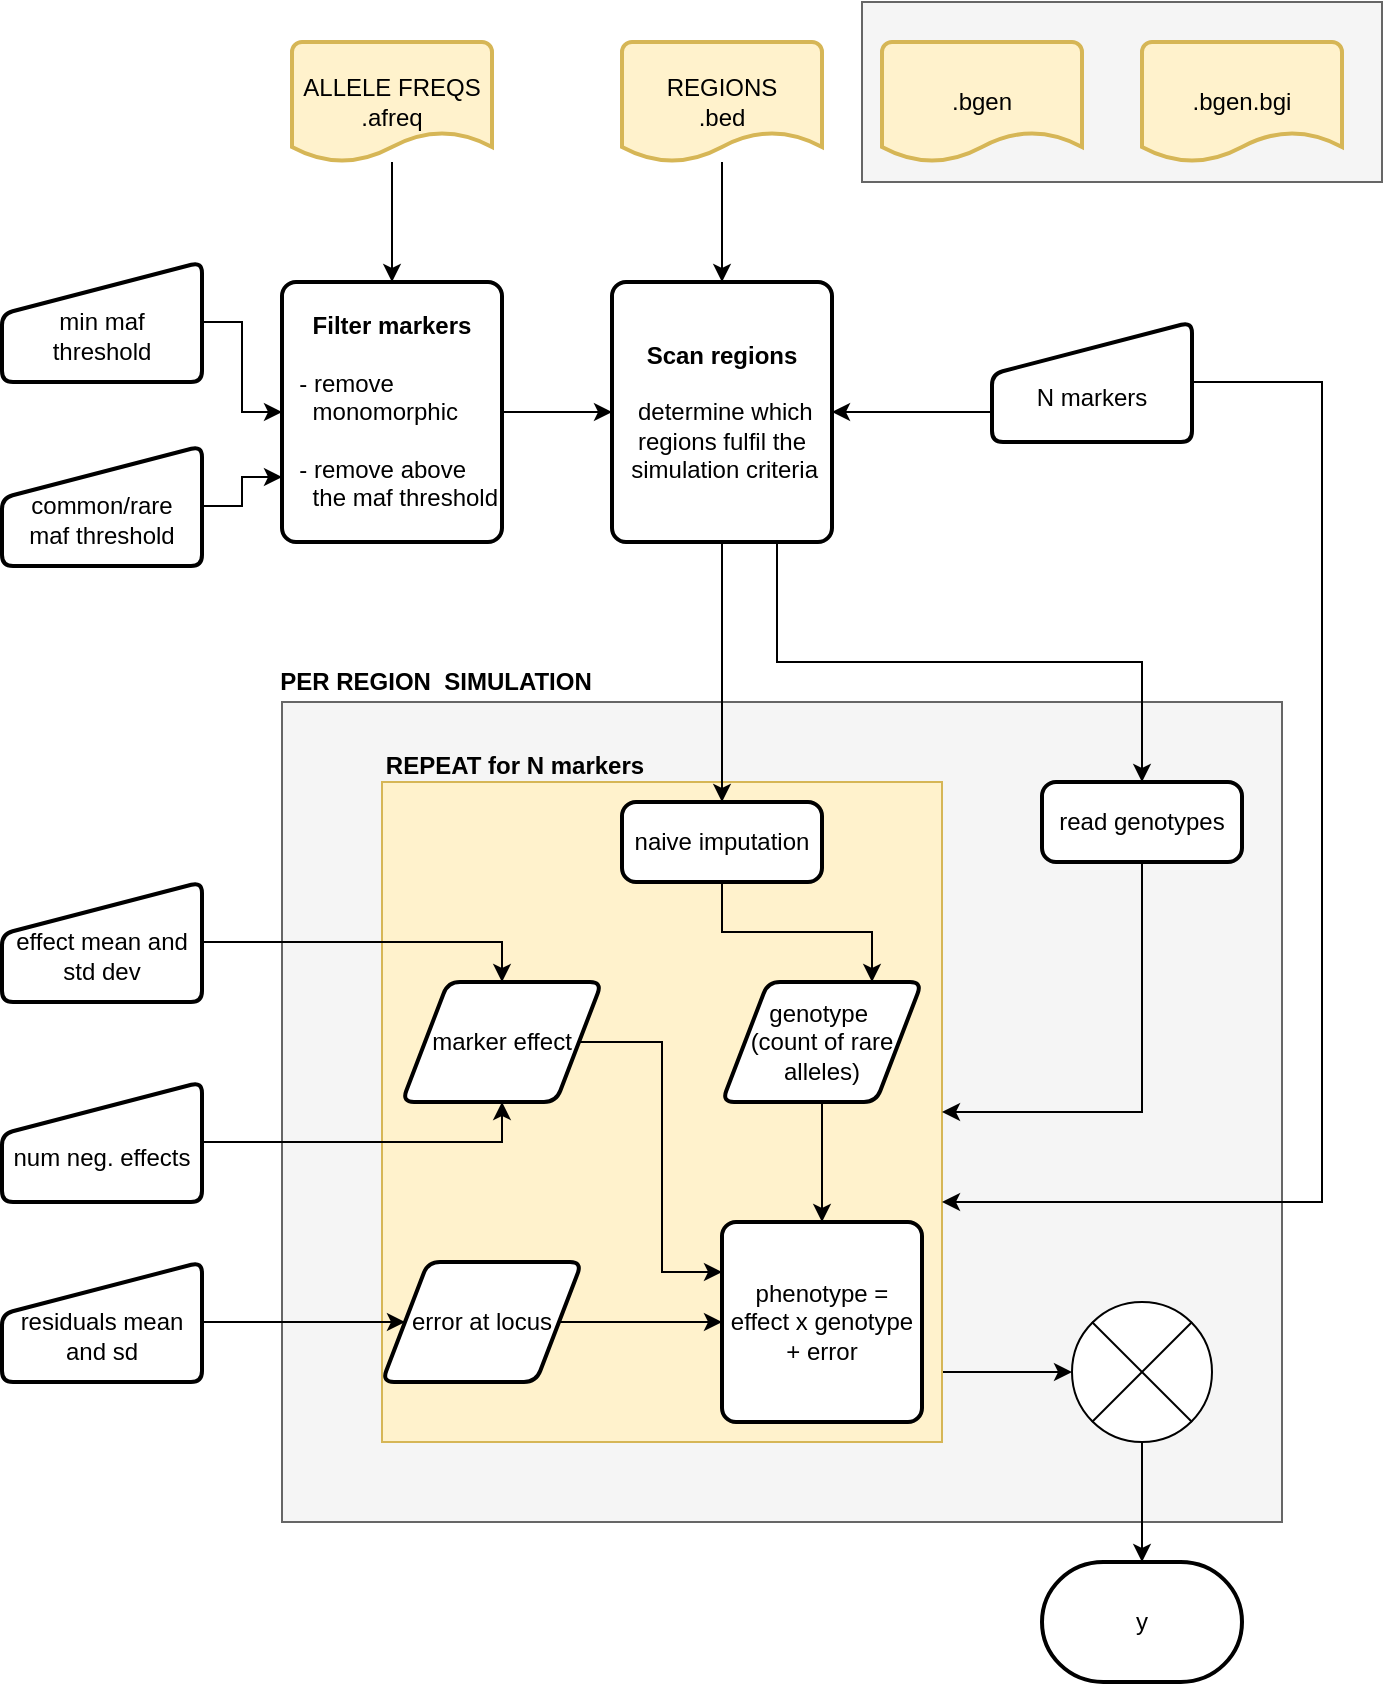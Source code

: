 <mxfile version="16.4.7" type="device"><diagram id="BVFXR0QcpizpCNFX5Ecv" name="Page-1"><mxGraphModel dx="946" dy="515" grid="1" gridSize="10" guides="1" tooltips="1" connect="1" arrows="1" fold="1" page="1" pageScale="1" pageWidth="827" pageHeight="1169" math="0" shadow="0"><root><mxCell id="0"/><mxCell id="1" parent="0"/><mxCell id="6_EoeyGje0YX_PoL6KYg-24" value="" style="rounded=0;whiteSpace=wrap;html=1;fillColor=#f5f5f5;fontColor=#333333;strokeColor=#666666;" vertex="1" parent="1"><mxGeometry x="160" y="380" width="500" height="410" as="geometry"/></mxCell><mxCell id="6_EoeyGje0YX_PoL6KYg-22" value="" style="rounded=0;whiteSpace=wrap;html=1;fillColor=#f5f5f5;strokeColor=#666666;fontColor=#333333;" vertex="1" parent="1"><mxGeometry x="450" y="30" width="260" height="90" as="geometry"/></mxCell><mxCell id="6_EoeyGje0YX_PoL6KYg-56" style="edgeStyle=orthogonalEdgeStyle;rounded=0;orthogonalLoop=1;jettySize=auto;html=1;exitX=0.996;exitY=0.894;exitDx=0;exitDy=0;entryX=0;entryY=0.5;entryDx=0;entryDy=0;entryPerimeter=0;exitPerimeter=0;" edge="1" parent="1" source="6_EoeyGje0YX_PoL6KYg-52" target="6_EoeyGje0YX_PoL6KYg-55"><mxGeometry relative="1" as="geometry"/></mxCell><mxCell id="6_EoeyGje0YX_PoL6KYg-52" value="" style="rounded=0;whiteSpace=wrap;html=1;fillColor=#fff2cc;strokeColor=#d6b656;" vertex="1" parent="1"><mxGeometry x="210" y="420" width="280" height="330" as="geometry"/></mxCell><mxCell id="6_EoeyGje0YX_PoL6KYg-8" value="" style="edgeStyle=orthogonalEdgeStyle;rounded=0;orthogonalLoop=1;jettySize=auto;html=1;" edge="1" parent="1" source="6_EoeyGje0YX_PoL6KYg-1" target="6_EoeyGje0YX_PoL6KYg-7"><mxGeometry relative="1" as="geometry"/></mxCell><mxCell id="6_EoeyGje0YX_PoL6KYg-1" value="ALLELE FREQS&lt;br&gt;.afreq" style="strokeWidth=2;html=1;shape=mxgraph.flowchart.document2;whiteSpace=wrap;size=0.25;fillColor=#fff2cc;strokeColor=#d6b656;" vertex="1" parent="1"><mxGeometry x="165" y="50" width="100" height="60" as="geometry"/></mxCell><mxCell id="6_EoeyGje0YX_PoL6KYg-2" value=".bgen.bgi" style="strokeWidth=2;html=1;shape=mxgraph.flowchart.document2;whiteSpace=wrap;size=0.25;fillColor=#fff2cc;strokeColor=#d6b656;" vertex="1" parent="1"><mxGeometry x="590" y="50" width="100" height="60" as="geometry"/></mxCell><mxCell id="6_EoeyGje0YX_PoL6KYg-3" value=".bgen" style="strokeWidth=2;html=1;shape=mxgraph.flowchart.document2;whiteSpace=wrap;size=0.25;fillColor=#fff2cc;strokeColor=#d6b656;" vertex="1" parent="1"><mxGeometry x="460" y="50" width="100" height="60" as="geometry"/></mxCell><mxCell id="6_EoeyGje0YX_PoL6KYg-16" value="" style="edgeStyle=orthogonalEdgeStyle;rounded=0;orthogonalLoop=1;jettySize=auto;html=1;" edge="1" parent="1" source="6_EoeyGje0YX_PoL6KYg-5" target="6_EoeyGje0YX_PoL6KYg-15"><mxGeometry relative="1" as="geometry"/></mxCell><mxCell id="6_EoeyGje0YX_PoL6KYg-5" value="REGIONS&lt;br&gt;.bed" style="strokeWidth=2;html=1;shape=mxgraph.flowchart.document2;whiteSpace=wrap;size=0.25;fillColor=#fff2cc;strokeColor=#d6b656;" vertex="1" parent="1"><mxGeometry x="330" y="50" width="100" height="60" as="geometry"/></mxCell><mxCell id="6_EoeyGje0YX_PoL6KYg-20" style="edgeStyle=orthogonalEdgeStyle;rounded=0;orthogonalLoop=1;jettySize=auto;html=1;exitX=1;exitY=0.5;exitDx=0;exitDy=0;entryX=0;entryY=0.5;entryDx=0;entryDy=0;" edge="1" parent="1" source="6_EoeyGje0YX_PoL6KYg-7" target="6_EoeyGje0YX_PoL6KYg-15"><mxGeometry relative="1" as="geometry"/></mxCell><mxCell id="6_EoeyGje0YX_PoL6KYg-7" value="&lt;b&gt;Filter markers&lt;br&gt;&lt;br&gt;&lt;div style=&quot;text-align: left&quot;&gt;&lt;span style=&quot;font-weight: normal&quot;&gt;&amp;nbsp; - remove &amp;nbsp; &amp;nbsp;&lt;/span&gt;&lt;/div&gt;&lt;div style=&quot;text-align: left&quot;&gt;&lt;span style=&quot;font-weight: normal&quot;&gt;&amp;nbsp; &amp;nbsp; monomorphic&lt;/span&gt;&lt;/div&gt;&lt;/b&gt;&lt;div style=&quot;text-align: left&quot;&gt;&lt;br&gt;&lt;/div&gt;&lt;div&gt;&lt;div style=&quot;text-align: left&quot;&gt;&amp;nbsp; - remove above&amp;nbsp;&lt;/div&gt;&lt;div style=&quot;text-align: left&quot;&gt;&amp;nbsp; &amp;nbsp; the maf threshold&lt;/div&gt;&lt;/div&gt;" style="rounded=1;whiteSpace=wrap;html=1;absoluteArcSize=1;arcSize=14;strokeWidth=2;" vertex="1" parent="1"><mxGeometry x="160" y="170" width="110" height="130" as="geometry"/></mxCell><mxCell id="6_EoeyGje0YX_PoL6KYg-13" style="edgeStyle=orthogonalEdgeStyle;rounded=0;orthogonalLoop=1;jettySize=auto;html=1;exitX=1;exitY=0.5;exitDx=0;exitDy=0;entryX=0;entryY=0.5;entryDx=0;entryDy=0;" edge="1" parent="1" source="6_EoeyGje0YX_PoL6KYg-9" target="6_EoeyGje0YX_PoL6KYg-7"><mxGeometry relative="1" as="geometry"/></mxCell><mxCell id="6_EoeyGje0YX_PoL6KYg-9" value="&lt;br&gt;min maf &lt;br&gt;threshold" style="html=1;strokeWidth=2;shape=manualInput;whiteSpace=wrap;rounded=1;size=26;arcSize=11;" vertex="1" parent="1"><mxGeometry x="20" y="160" width="100" height="60" as="geometry"/></mxCell><mxCell id="6_EoeyGje0YX_PoL6KYg-12" style="edgeStyle=orthogonalEdgeStyle;rounded=0;orthogonalLoop=1;jettySize=auto;html=1;exitX=1;exitY=0.5;exitDx=0;exitDy=0;entryX=0;entryY=0.75;entryDx=0;entryDy=0;" edge="1" parent="1" source="6_EoeyGje0YX_PoL6KYg-10" target="6_EoeyGje0YX_PoL6KYg-7"><mxGeometry relative="1" as="geometry"/></mxCell><mxCell id="6_EoeyGje0YX_PoL6KYg-10" value="&lt;br&gt;common/rare &lt;br&gt;maf&amp;nbsp;threshold" style="html=1;strokeWidth=2;shape=manualInput;whiteSpace=wrap;rounded=1;size=26;arcSize=11;" vertex="1" parent="1"><mxGeometry x="20" y="252" width="100" height="60" as="geometry"/></mxCell><mxCell id="6_EoeyGje0YX_PoL6KYg-39" style="edgeStyle=orthogonalEdgeStyle;rounded=0;orthogonalLoop=1;jettySize=auto;html=1;exitX=0.5;exitY=1;exitDx=0;exitDy=0;entryX=0.5;entryY=0;entryDx=0;entryDy=0;" edge="1" parent="1" source="6_EoeyGje0YX_PoL6KYg-15" target="6_EoeyGje0YX_PoL6KYg-38"><mxGeometry relative="1" as="geometry"/></mxCell><mxCell id="6_EoeyGje0YX_PoL6KYg-65" style="edgeStyle=orthogonalEdgeStyle;rounded=0;orthogonalLoop=1;jettySize=auto;html=1;exitX=0.75;exitY=1;exitDx=0;exitDy=0;entryX=0.5;entryY=0;entryDx=0;entryDy=0;" edge="1" parent="1" source="6_EoeyGje0YX_PoL6KYg-15" target="6_EoeyGje0YX_PoL6KYg-59"><mxGeometry relative="1" as="geometry"/></mxCell><mxCell id="6_EoeyGje0YX_PoL6KYg-15" value="&lt;b&gt;Scan regions&lt;/b&gt;&lt;br&gt;&lt;div style=&quot;font-weight: bold ; text-align: left&quot;&gt;&lt;span style=&quot;font-weight: normal&quot;&gt;&amp;nbsp;&amp;nbsp;&lt;/span&gt;&lt;/div&gt;&lt;div style=&quot;text-align: left&quot;&gt;&lt;span style=&quot;font-weight: normal&quot;&gt;&amp;nbsp; determine which&amp;nbsp;&lt;/span&gt;&lt;/div&gt;&lt;div style=&quot;text-align: left&quot;&gt;&lt;span style=&quot;font-weight: normal&quot;&gt;&amp;nbsp; regions&amp;nbsp;&lt;/span&gt;fulfil the&amp;nbsp;&lt;/div&gt;&lt;div style=&quot;text-align: left&quot;&gt;&amp;nbsp;simulation criteria&lt;/div&gt;" style="rounded=1;whiteSpace=wrap;html=1;absoluteArcSize=1;arcSize=14;strokeWidth=2;" vertex="1" parent="1"><mxGeometry x="325" y="170" width="110" height="130" as="geometry"/></mxCell><mxCell id="6_EoeyGje0YX_PoL6KYg-21" style="edgeStyle=orthogonalEdgeStyle;rounded=0;orthogonalLoop=1;jettySize=auto;html=1;exitX=0;exitY=0.75;exitDx=0;exitDy=0;entryX=1;entryY=0.5;entryDx=0;entryDy=0;" edge="1" parent="1" source="6_EoeyGje0YX_PoL6KYg-17" target="6_EoeyGje0YX_PoL6KYg-15"><mxGeometry relative="1" as="geometry"/></mxCell><mxCell id="6_EoeyGje0YX_PoL6KYg-67" style="edgeStyle=orthogonalEdgeStyle;rounded=0;orthogonalLoop=1;jettySize=auto;html=1;exitX=1;exitY=0.5;exitDx=0;exitDy=0;" edge="1" parent="1" source="6_EoeyGje0YX_PoL6KYg-17"><mxGeometry relative="1" as="geometry"><mxPoint x="490" y="630" as="targetPoint"/><Array as="points"><mxPoint x="680" y="220"/><mxPoint x="680" y="630"/><mxPoint x="490" y="630"/></Array></mxGeometry></mxCell><mxCell id="6_EoeyGje0YX_PoL6KYg-17" value="&lt;br&gt;N markers" style="html=1;strokeWidth=2;shape=manualInput;whiteSpace=wrap;rounded=1;size=26;arcSize=11;" vertex="1" parent="1"><mxGeometry x="515" y="190" width="100" height="60" as="geometry"/></mxCell><mxCell id="6_EoeyGje0YX_PoL6KYg-25" value="&lt;b&gt;PER&lt;/b&gt;&lt;b&gt;&amp;nbsp;REGION &amp;nbsp;SIMULATION&lt;/b&gt;" style="text;html=1;strokeColor=none;fillColor=none;align=center;verticalAlign=middle;whiteSpace=wrap;rounded=0;" vertex="1" parent="1"><mxGeometry x="92" y="355" width="290" height="30" as="geometry"/></mxCell><mxCell id="6_EoeyGje0YX_PoL6KYg-33" style="edgeStyle=orthogonalEdgeStyle;rounded=0;orthogonalLoop=1;jettySize=auto;html=1;exitX=1;exitY=0.5;exitDx=0;exitDy=0;entryX=0.5;entryY=0;entryDx=0;entryDy=0;" edge="1" parent="1" source="6_EoeyGje0YX_PoL6KYg-26" target="6_EoeyGje0YX_PoL6KYg-32"><mxGeometry relative="1" as="geometry"/></mxCell><mxCell id="6_EoeyGje0YX_PoL6KYg-26" value="&lt;br&gt;effect mean and std dev" style="html=1;strokeWidth=2;shape=manualInput;whiteSpace=wrap;rounded=1;size=26;arcSize=11;" vertex="1" parent="1"><mxGeometry x="20" y="470" width="100" height="60" as="geometry"/></mxCell><mxCell id="6_EoeyGje0YX_PoL6KYg-45" style="edgeStyle=orthogonalEdgeStyle;rounded=0;orthogonalLoop=1;jettySize=auto;html=1;exitX=1;exitY=0.5;exitDx=0;exitDy=0;entryX=0;entryY=0.5;entryDx=0;entryDy=0;" edge="1" parent="1" source="6_EoeyGje0YX_PoL6KYg-27" target="6_EoeyGje0YX_PoL6KYg-44"><mxGeometry relative="1" as="geometry"/></mxCell><mxCell id="6_EoeyGje0YX_PoL6KYg-27" value="&lt;br&gt;residuals mean and sd" style="html=1;strokeWidth=2;shape=manualInput;whiteSpace=wrap;rounded=1;size=26;arcSize=11;" vertex="1" parent="1"><mxGeometry x="20" y="660" width="100" height="60" as="geometry"/></mxCell><mxCell id="6_EoeyGje0YX_PoL6KYg-36" style="edgeStyle=orthogonalEdgeStyle;rounded=0;orthogonalLoop=1;jettySize=auto;html=1;exitX=1;exitY=0.5;exitDx=0;exitDy=0;entryX=0.5;entryY=1;entryDx=0;entryDy=0;" edge="1" parent="1" source="6_EoeyGje0YX_PoL6KYg-29" target="6_EoeyGje0YX_PoL6KYg-32"><mxGeometry relative="1" as="geometry"/></mxCell><mxCell id="6_EoeyGje0YX_PoL6KYg-29" value="&lt;br&gt;num neg. effects" style="html=1;strokeWidth=2;shape=manualInput;whiteSpace=wrap;rounded=1;size=26;arcSize=11;" vertex="1" parent="1"><mxGeometry x="20" y="570" width="100" height="60" as="geometry"/></mxCell><mxCell id="6_EoeyGje0YX_PoL6KYg-47" style="edgeStyle=orthogonalEdgeStyle;rounded=0;orthogonalLoop=1;jettySize=auto;html=1;exitX=1;exitY=0.5;exitDx=0;exitDy=0;entryX=0;entryY=0.25;entryDx=0;entryDy=0;" edge="1" parent="1" source="6_EoeyGje0YX_PoL6KYg-32" target="6_EoeyGje0YX_PoL6KYg-43"><mxGeometry relative="1" as="geometry"/></mxCell><mxCell id="6_EoeyGje0YX_PoL6KYg-32" value="marker effect" style="shape=parallelogram;html=1;strokeWidth=2;perimeter=parallelogramPerimeter;whiteSpace=wrap;rounded=1;arcSize=12;size=0.23;" vertex="1" parent="1"><mxGeometry x="220" y="520" width="100" height="60" as="geometry"/></mxCell><mxCell id="6_EoeyGje0YX_PoL6KYg-50" style="edgeStyle=orthogonalEdgeStyle;rounded=0;orthogonalLoop=1;jettySize=auto;html=1;exitX=0.5;exitY=1;exitDx=0;exitDy=0;entryX=0.5;entryY=0;entryDx=0;entryDy=0;" edge="1" parent="1" source="6_EoeyGje0YX_PoL6KYg-37" target="6_EoeyGje0YX_PoL6KYg-43"><mxGeometry relative="1" as="geometry"/></mxCell><mxCell id="6_EoeyGje0YX_PoL6KYg-37" value="genotype&amp;nbsp;&lt;br&gt;(count of rare&lt;br&gt;alleles)" style="shape=parallelogram;html=1;strokeWidth=2;perimeter=parallelogramPerimeter;whiteSpace=wrap;rounded=1;arcSize=12;size=0.23;" vertex="1" parent="1"><mxGeometry x="380" y="520" width="100" height="60" as="geometry"/></mxCell><mxCell id="6_EoeyGje0YX_PoL6KYg-40" style="edgeStyle=orthogonalEdgeStyle;rounded=0;orthogonalLoop=1;jettySize=auto;html=1;exitX=0.5;exitY=1;exitDx=0;exitDy=0;entryX=0.75;entryY=0;entryDx=0;entryDy=0;" edge="1" parent="1" source="6_EoeyGje0YX_PoL6KYg-38" target="6_EoeyGje0YX_PoL6KYg-37"><mxGeometry relative="1" as="geometry"/></mxCell><mxCell id="6_EoeyGje0YX_PoL6KYg-38" value="naive imputation" style="rounded=1;whiteSpace=wrap;html=1;absoluteArcSize=1;arcSize=14;strokeWidth=2;" vertex="1" parent="1"><mxGeometry x="330" y="430" width="100" height="40" as="geometry"/></mxCell><mxCell id="6_EoeyGje0YX_PoL6KYg-43" value="phenotype = effect x genotype + error" style="rounded=1;whiteSpace=wrap;html=1;absoluteArcSize=1;arcSize=14;strokeWidth=2;" vertex="1" parent="1"><mxGeometry x="380" y="640" width="100" height="100" as="geometry"/></mxCell><mxCell id="6_EoeyGje0YX_PoL6KYg-46" style="edgeStyle=orthogonalEdgeStyle;rounded=0;orthogonalLoop=1;jettySize=auto;html=1;exitX=1;exitY=0.5;exitDx=0;exitDy=0;entryX=0;entryY=0.5;entryDx=0;entryDy=0;" edge="1" parent="1" source="6_EoeyGje0YX_PoL6KYg-44" target="6_EoeyGje0YX_PoL6KYg-43"><mxGeometry relative="1" as="geometry"/></mxCell><mxCell id="6_EoeyGje0YX_PoL6KYg-44" value="error at locus" style="shape=parallelogram;html=1;strokeWidth=2;perimeter=parallelogramPerimeter;whiteSpace=wrap;rounded=1;arcSize=12;size=0.23;" vertex="1" parent="1"><mxGeometry x="210" y="660" width="100" height="60" as="geometry"/></mxCell><mxCell id="6_EoeyGje0YX_PoL6KYg-53" value="&lt;b&gt;REPEAT for N markers&lt;/b&gt;" style="text;html=1;strokeColor=none;fillColor=none;align=center;verticalAlign=middle;whiteSpace=wrap;rounded=0;" vertex="1" parent="1"><mxGeometry x="199" y="397" width="155" height="30" as="geometry"/></mxCell><mxCell id="6_EoeyGje0YX_PoL6KYg-64" style="edgeStyle=orthogonalEdgeStyle;rounded=0;orthogonalLoop=1;jettySize=auto;html=1;exitX=0.5;exitY=1;exitDx=0;exitDy=0;exitPerimeter=0;entryX=0.5;entryY=0;entryDx=0;entryDy=0;entryPerimeter=0;" edge="1" parent="1" source="6_EoeyGje0YX_PoL6KYg-55" target="6_EoeyGje0YX_PoL6KYg-63"><mxGeometry relative="1" as="geometry"/></mxCell><mxCell id="6_EoeyGje0YX_PoL6KYg-55" value="" style="verticalLabelPosition=bottom;verticalAlign=top;html=1;shape=mxgraph.flowchart.or;" vertex="1" parent="1"><mxGeometry x="555" y="680" width="70" height="70" as="geometry"/></mxCell><mxCell id="6_EoeyGje0YX_PoL6KYg-57" style="edgeStyle=orthogonalEdgeStyle;rounded=0;orthogonalLoop=1;jettySize=auto;html=1;exitX=0.5;exitY=1;exitDx=0;exitDy=0;" edge="1" parent="1" source="6_EoeyGje0YX_PoL6KYg-24" target="6_EoeyGje0YX_PoL6KYg-24"><mxGeometry relative="1" as="geometry"/></mxCell><mxCell id="6_EoeyGje0YX_PoL6KYg-62" style="edgeStyle=orthogonalEdgeStyle;rounded=0;orthogonalLoop=1;jettySize=auto;html=1;exitX=0.5;exitY=1;exitDx=0;exitDy=0;entryX=1;entryY=0.5;entryDx=0;entryDy=0;" edge="1" parent="1" source="6_EoeyGje0YX_PoL6KYg-59" target="6_EoeyGje0YX_PoL6KYg-52"><mxGeometry relative="1" as="geometry"/></mxCell><mxCell id="6_EoeyGje0YX_PoL6KYg-59" value="read genotypes" style="rounded=1;whiteSpace=wrap;html=1;absoluteArcSize=1;arcSize=14;strokeWidth=2;" vertex="1" parent="1"><mxGeometry x="540" y="420" width="100" height="40" as="geometry"/></mxCell><mxCell id="6_EoeyGje0YX_PoL6KYg-63" value="y" style="strokeWidth=2;html=1;shape=mxgraph.flowchart.terminator;whiteSpace=wrap;" vertex="1" parent="1"><mxGeometry x="540" y="810" width="100" height="60" as="geometry"/></mxCell></root></mxGraphModel></diagram></mxfile>